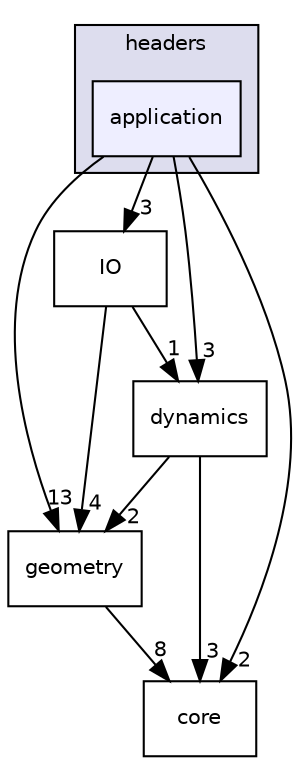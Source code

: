 digraph "C:/Users/vishu.b/source/repos/venumb/zSpace_v001/headers/application" {
  compound=true
  node [ fontsize="10", fontname="Helvetica"];
  edge [ labelfontsize="10", labelfontname="Helvetica"];
  subgraph clusterdir_23bc3ef9c0c65852104e023cfd46f1cf {
    graph [ bgcolor="#ddddee", pencolor="black", label="headers" fontname="Helvetica", fontsize="10", URL="dir_23bc3ef9c0c65852104e023cfd46f1cf.html"]
  dir_06afe494b9e3b3420284d59ad0661a2a [shape=box, label="application", style="filled", fillcolor="#eeeeff", pencolor="black", URL="dir_06afe494b9e3b3420284d59ad0661a2a.html"];
  }
  dir_c39ffa7e57fcef7fb395accd655af61c [shape=box label="IO" URL="dir_c39ffa7e57fcef7fb395accd655af61c.html"];
  dir_2c78b881e4b4a268aea6361c0bb052d5 [shape=box label="geometry" URL="dir_2c78b881e4b4a268aea6361c0bb052d5.html"];
  dir_7f29b4d89fa10ef71cafc38f1542a1ae [shape=box label="core" URL="dir_7f29b4d89fa10ef71cafc38f1542a1ae.html"];
  dir_37e539c60b8509765493f89baa6a7e4d [shape=box label="dynamics" URL="dir_37e539c60b8509765493f89baa6a7e4d.html"];
  dir_c39ffa7e57fcef7fb395accd655af61c->dir_2c78b881e4b4a268aea6361c0bb052d5 [headlabel="4", labeldistance=1.5 headhref="dir_000015_000013.html"];
  dir_c39ffa7e57fcef7fb395accd655af61c->dir_37e539c60b8509765493f89baa6a7e4d [headlabel="1", labeldistance=1.5 headhref="dir_000015_000012.html"];
  dir_2c78b881e4b4a268aea6361c0bb052d5->dir_7f29b4d89fa10ef71cafc38f1542a1ae [headlabel="8", labeldistance=1.5 headhref="dir_000013_000009.html"];
  dir_06afe494b9e3b3420284d59ad0661a2a->dir_c39ffa7e57fcef7fb395accd655af61c [headlabel="3", labeldistance=1.5 headhref="dir_000008_000015.html"];
  dir_06afe494b9e3b3420284d59ad0661a2a->dir_2c78b881e4b4a268aea6361c0bb052d5 [headlabel="13", labeldistance=1.5 headhref="dir_000008_000013.html"];
  dir_06afe494b9e3b3420284d59ad0661a2a->dir_7f29b4d89fa10ef71cafc38f1542a1ae [headlabel="2", labeldistance=1.5 headhref="dir_000008_000009.html"];
  dir_06afe494b9e3b3420284d59ad0661a2a->dir_37e539c60b8509765493f89baa6a7e4d [headlabel="3", labeldistance=1.5 headhref="dir_000008_000012.html"];
  dir_37e539c60b8509765493f89baa6a7e4d->dir_2c78b881e4b4a268aea6361c0bb052d5 [headlabel="2", labeldistance=1.5 headhref="dir_000012_000013.html"];
  dir_37e539c60b8509765493f89baa6a7e4d->dir_7f29b4d89fa10ef71cafc38f1542a1ae [headlabel="3", labeldistance=1.5 headhref="dir_000012_000009.html"];
}
